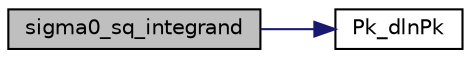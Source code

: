 digraph "sigma0_sq_integrand"
{
 // LATEX_PDF_SIZE
  edge [fontname="Helvetica",fontsize="10",labelfontname="Helvetica",labelfontsize="10"];
  node [fontname="Helvetica",fontsize="10",shape=record];
  rankdir="LR";
  Node1 [label="sigma0_sq_integrand",height=0.2,width=0.4,color="black", fillcolor="grey75", style="filled", fontcolor="black",tooltip="The integrand function passed to qags integrator to compute the variance of the unsmoothed matter den..."];
  Node1 -> Node2 [color="midnightblue",fontsize="10",style="solid"];
  Node2 [label="Pk_dlnPk",height=0.2,width=0.4,color="black", fillcolor="white", style="filled",URL="$d6/d32/cosmology_8c.html#ab9dc1330d6e47eeeb8bf0dfffe2cd23f",tooltip="Compute the matter power spectra (in unit of (Mpc)^3) as a function of k (in unit of 1/Mpc) and z,..."];
}
